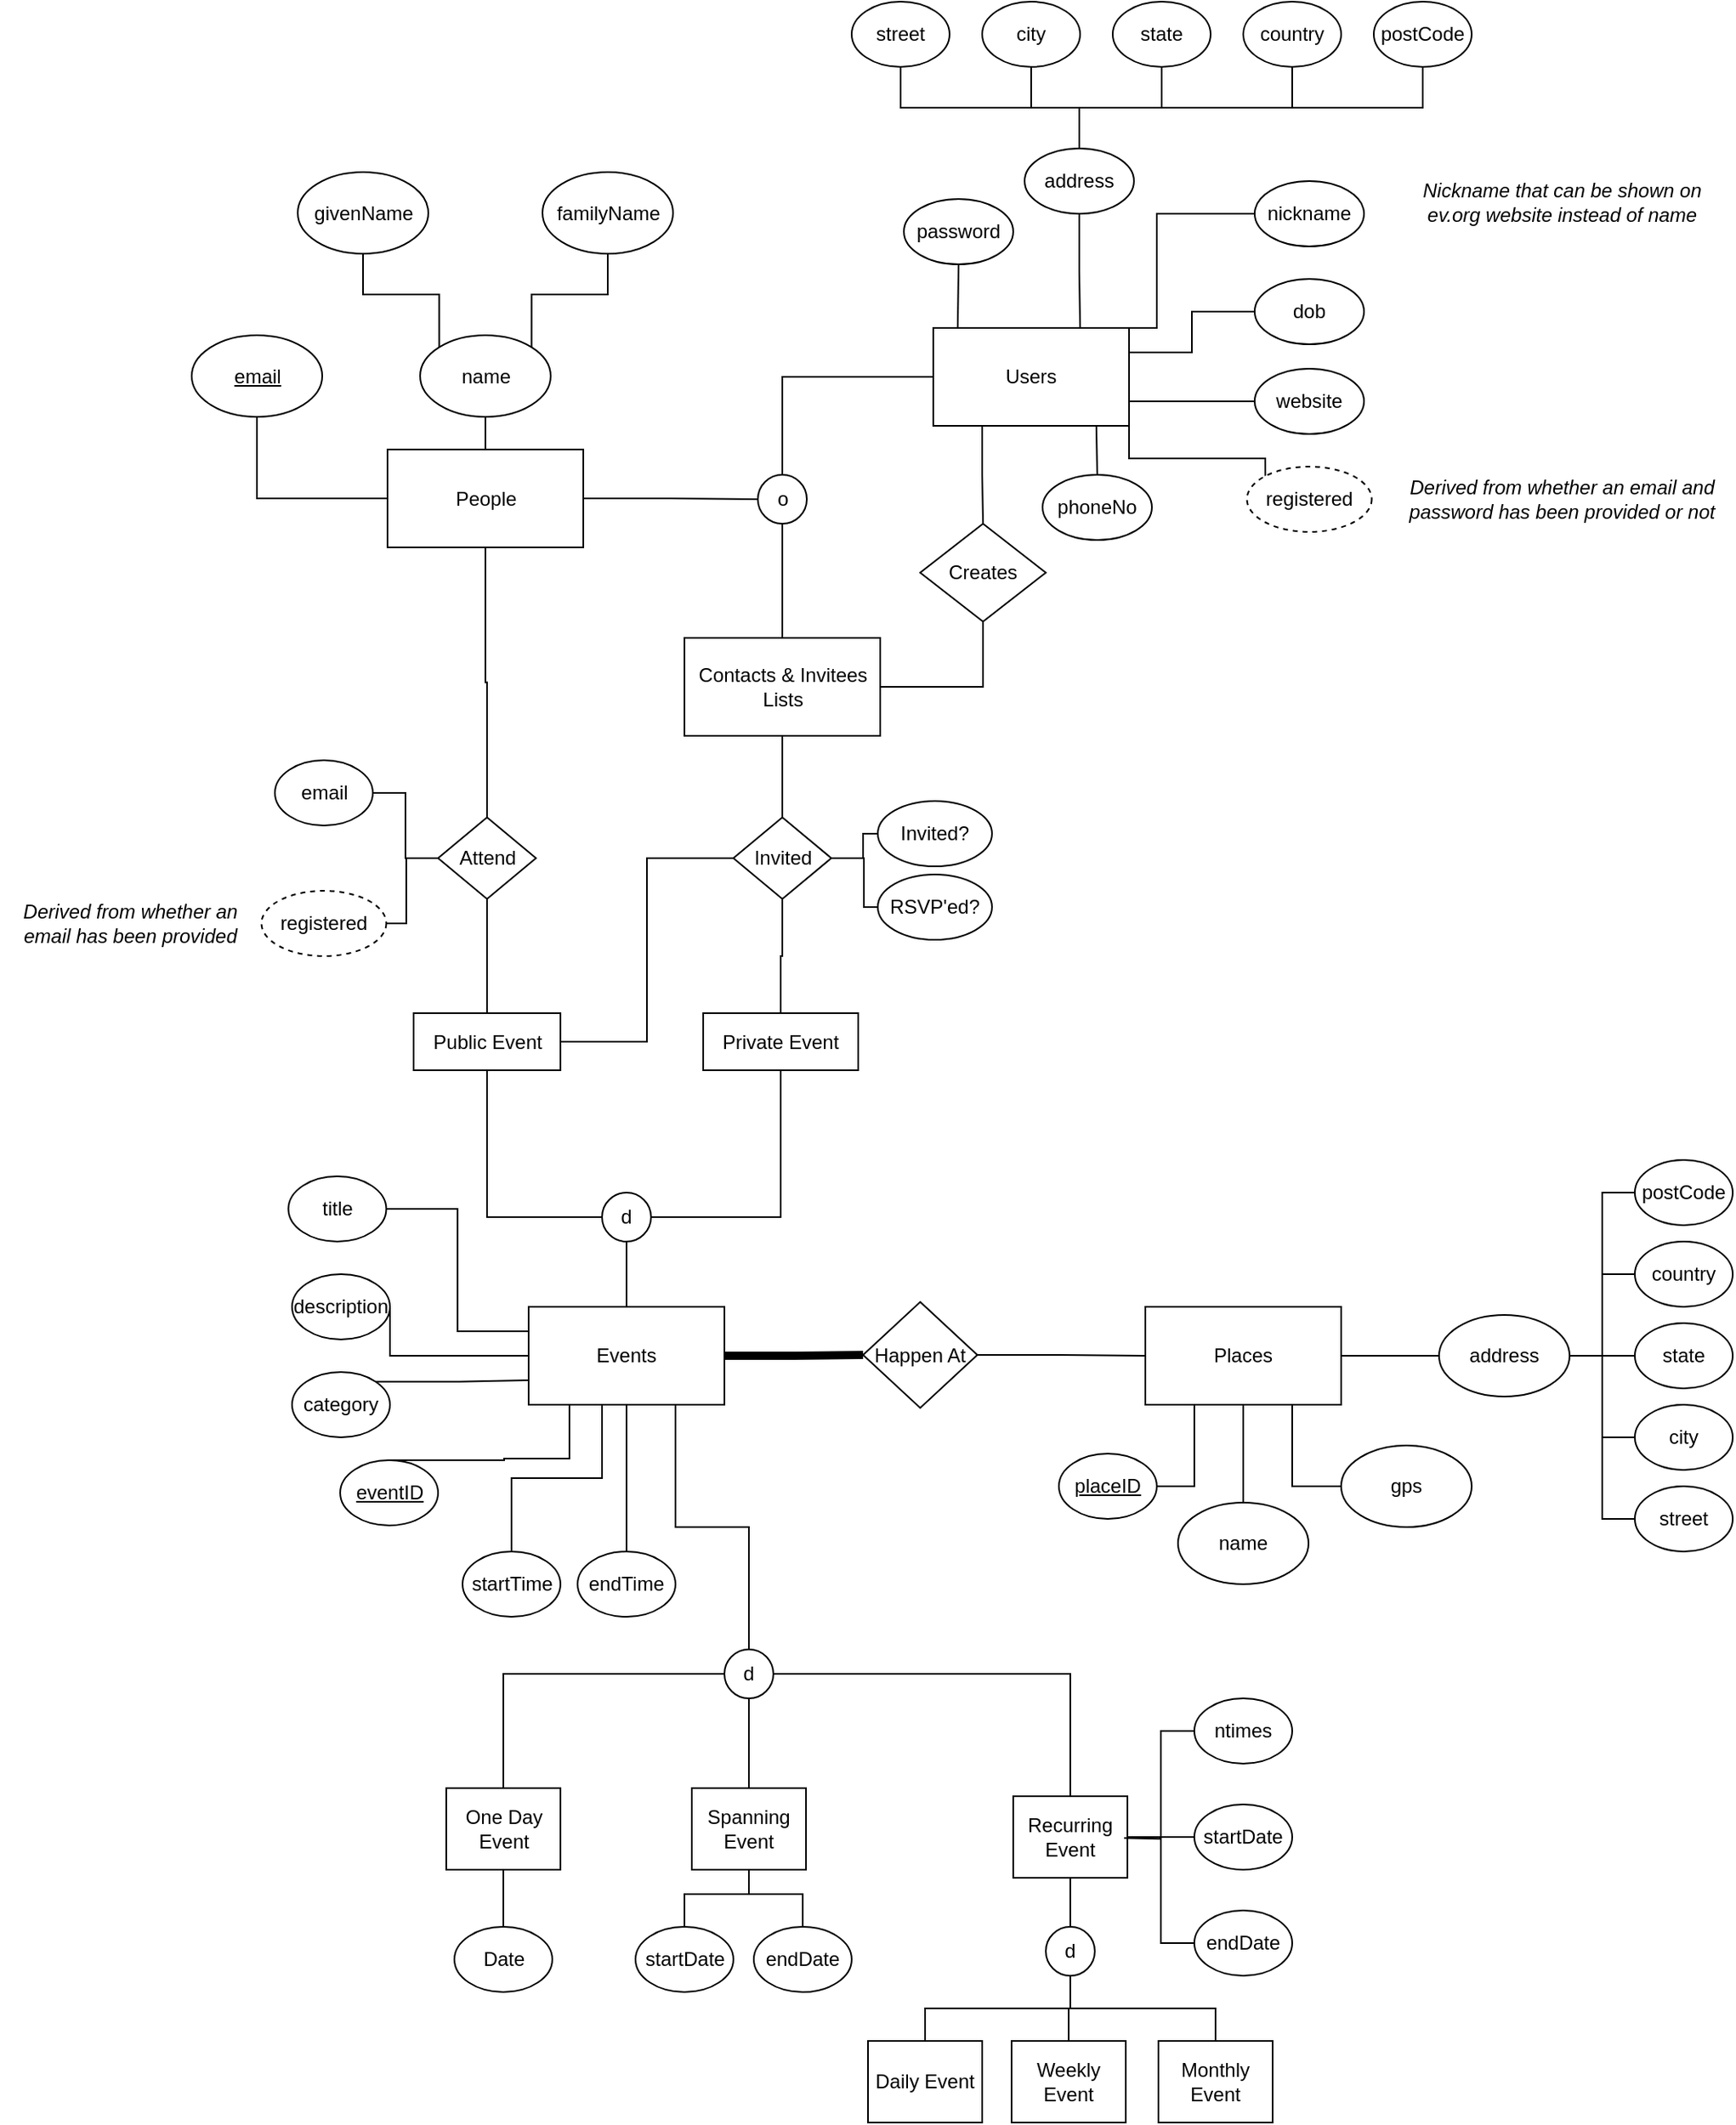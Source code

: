 <mxfile version="14.4.3" type="github">
  <diagram id="R2lEEEUBdFMjLlhIrx00" name="Page-1">
    <mxGraphModel dx="2201" dy="2023" grid="1" gridSize="10" guides="1" tooltips="1" connect="1" arrows="1" fold="1" page="1" pageScale="1" pageWidth="850" pageHeight="1100" math="0" shadow="0" extFonts="Permanent Marker^https://fonts.googleapis.com/css?family=Permanent+Marker">
      <root>
        <mxCell id="0" />
        <mxCell id="1" parent="0" />
        <mxCell id="ZMqYGbDEm_XaeI_KLQOW-178" style="edgeStyle=orthogonalEdgeStyle;rounded=0;orthogonalLoop=1;jettySize=auto;html=1;exitX=0.5;exitY=1;exitDx=0;exitDy=0;entryX=0.5;entryY=0;entryDx=0;entryDy=0;endArrow=none;endFill=0;strokeWidth=1;" edge="1" parent="1" source="ZMqYGbDEm_XaeI_KLQOW-1" target="ZMqYGbDEm_XaeI_KLQOW-90">
          <mxGeometry relative="1" as="geometry" />
        </mxCell>
        <mxCell id="ZMqYGbDEm_XaeI_KLQOW-179" style="edgeStyle=orthogonalEdgeStyle;rounded=0;orthogonalLoop=1;jettySize=auto;html=1;exitX=1;exitY=0.5;exitDx=0;exitDy=0;entryX=0;entryY=0.5;entryDx=0;entryDy=0;endArrow=none;endFill=0;strokeWidth=1;" edge="1" parent="1" source="ZMqYGbDEm_XaeI_KLQOW-1" target="ZMqYGbDEm_XaeI_KLQOW-119">
          <mxGeometry relative="1" as="geometry" />
        </mxCell>
        <mxCell id="ZMqYGbDEm_XaeI_KLQOW-1" value="People" style="rounded=0;whiteSpace=wrap;html=1;" vertex="1" parent="1">
          <mxGeometry x="98.5" y="154.5" width="120" height="60" as="geometry" />
        </mxCell>
        <mxCell id="ZMqYGbDEm_XaeI_KLQOW-18" style="edgeStyle=orthogonalEdgeStyle;rounded=0;orthogonalLoop=1;jettySize=auto;html=1;exitX=0.25;exitY=1;exitDx=0;exitDy=0;entryX=0.5;entryY=0;entryDx=0;entryDy=0;endArrow=none;endFill=0;" edge="1" parent="1" source="ZMqYGbDEm_XaeI_KLQOW-2" target="ZMqYGbDEm_XaeI_KLQOW-17">
          <mxGeometry relative="1" as="geometry" />
        </mxCell>
        <mxCell id="ZMqYGbDEm_XaeI_KLQOW-130" style="edgeStyle=orthogonalEdgeStyle;rounded=0;orthogonalLoop=1;jettySize=auto;html=1;exitX=1;exitY=1;exitDx=0;exitDy=0;entryX=0;entryY=0;entryDx=0;entryDy=0;endArrow=none;endFill=0;" edge="1" parent="1" source="ZMqYGbDEm_XaeI_KLQOW-2" target="ZMqYGbDEm_XaeI_KLQOW-129">
          <mxGeometry relative="1" as="geometry">
            <Array as="points">
              <mxPoint x="553" y="160" />
              <mxPoint x="637" y="160" />
            </Array>
          </mxGeometry>
        </mxCell>
        <mxCell id="ZMqYGbDEm_XaeI_KLQOW-2" value="Users" style="rounded=0;whiteSpace=wrap;html=1;" vertex="1" parent="1">
          <mxGeometry x="433" y="80" width="120" height="60" as="geometry" />
        </mxCell>
        <mxCell id="ZMqYGbDEm_XaeI_KLQOW-76" style="edgeStyle=orthogonalEdgeStyle;rounded=0;orthogonalLoop=1;jettySize=auto;html=1;exitX=1;exitY=0.5;exitDx=0;exitDy=0;entryX=0;entryY=0.5;entryDx=0;entryDy=0;endArrow=none;endFill=0;strokeWidth=5;" edge="1" parent="1" source="ZMqYGbDEm_XaeI_KLQOW-3" target="ZMqYGbDEm_XaeI_KLQOW-75">
          <mxGeometry relative="1" as="geometry" />
        </mxCell>
        <mxCell id="ZMqYGbDEm_XaeI_KLQOW-115" style="edgeStyle=orthogonalEdgeStyle;rounded=0;orthogonalLoop=1;jettySize=auto;html=1;exitX=0.5;exitY=0;exitDx=0;exitDy=0;entryX=0.5;entryY=1;entryDx=0;entryDy=0;endArrow=none;endFill=0;" edge="1" parent="1" source="ZMqYGbDEm_XaeI_KLQOW-3" target="ZMqYGbDEm_XaeI_KLQOW-114">
          <mxGeometry relative="1" as="geometry" />
        </mxCell>
        <mxCell id="ZMqYGbDEm_XaeI_KLQOW-125" style="edgeStyle=orthogonalEdgeStyle;rounded=0;orthogonalLoop=1;jettySize=auto;html=1;exitX=0.5;exitY=1;exitDx=0;exitDy=0;entryX=0.5;entryY=0;entryDx=0;entryDy=0;endArrow=none;endFill=0;" edge="1" parent="1" source="ZMqYGbDEm_XaeI_KLQOW-3" target="ZMqYGbDEm_XaeI_KLQOW-124">
          <mxGeometry relative="1" as="geometry">
            <Array as="points">
              <mxPoint x="210" y="740" />
              <mxPoint x="210" y="773" />
              <mxPoint x="170" y="773" />
            </Array>
          </mxGeometry>
        </mxCell>
        <mxCell id="ZMqYGbDEm_XaeI_KLQOW-144" style="edgeStyle=orthogonalEdgeStyle;rounded=0;orthogonalLoop=1;jettySize=auto;html=1;exitX=0.75;exitY=1;exitDx=0;exitDy=0;entryX=0.5;entryY=0;entryDx=0;entryDy=0;endArrow=none;endFill=0;" edge="1" parent="1" source="ZMqYGbDEm_XaeI_KLQOW-3" target="ZMqYGbDEm_XaeI_KLQOW-143">
          <mxGeometry relative="1" as="geometry" />
        </mxCell>
        <mxCell id="ZMqYGbDEm_XaeI_KLQOW-3" value="Events" style="rounded=0;whiteSpace=wrap;html=1;" vertex="1" parent="1">
          <mxGeometry x="185" y="680" width="120" height="60" as="geometry" />
        </mxCell>
        <mxCell id="ZMqYGbDEm_XaeI_KLQOW-70" style="edgeStyle=orthogonalEdgeStyle;rounded=0;orthogonalLoop=1;jettySize=auto;html=1;exitX=1;exitY=0.5;exitDx=0;exitDy=0;entryX=0;entryY=0.5;entryDx=0;entryDy=0;endArrow=none;endFill=0;" edge="1" parent="1" source="ZMqYGbDEm_XaeI_KLQOW-4" target="ZMqYGbDEm_XaeI_KLQOW-48">
          <mxGeometry relative="1" as="geometry" />
        </mxCell>
        <mxCell id="ZMqYGbDEm_XaeI_KLQOW-74" style="edgeStyle=orthogonalEdgeStyle;rounded=0;orthogonalLoop=1;jettySize=auto;html=1;exitX=0.75;exitY=1;exitDx=0;exitDy=0;entryX=0;entryY=0.5;entryDx=0;entryDy=0;endArrow=none;endFill=0;" edge="1" parent="1" source="ZMqYGbDEm_XaeI_KLQOW-4" target="ZMqYGbDEm_XaeI_KLQOW-72">
          <mxGeometry relative="1" as="geometry" />
        </mxCell>
        <mxCell id="ZMqYGbDEm_XaeI_KLQOW-127" style="edgeStyle=orthogonalEdgeStyle;rounded=0;orthogonalLoop=1;jettySize=auto;html=1;exitX=0.25;exitY=1;exitDx=0;exitDy=0;entryX=1;entryY=0.5;entryDx=0;entryDy=0;endArrow=none;endFill=0;" edge="1" parent="1" source="ZMqYGbDEm_XaeI_KLQOW-4" target="ZMqYGbDEm_XaeI_KLQOW-126">
          <mxGeometry relative="1" as="geometry" />
        </mxCell>
        <mxCell id="ZMqYGbDEm_XaeI_KLQOW-4" value="Places" style="rounded=0;whiteSpace=wrap;html=1;" vertex="1" parent="1">
          <mxGeometry x="563" y="680" width="120" height="60" as="geometry" />
        </mxCell>
        <mxCell id="ZMqYGbDEm_XaeI_KLQOW-13" style="edgeStyle=orthogonalEdgeStyle;rounded=0;orthogonalLoop=1;jettySize=auto;html=1;exitX=0.5;exitY=1;exitDx=0;exitDy=0;entryX=0.5;entryY=0;entryDx=0;entryDy=0;endArrow=none;endFill=0;" edge="1" parent="1" source="ZMqYGbDEm_XaeI_KLQOW-5" target="ZMqYGbDEm_XaeI_KLQOW-12">
          <mxGeometry relative="1" as="geometry" />
        </mxCell>
        <mxCell id="ZMqYGbDEm_XaeI_KLQOW-128" style="edgeStyle=orthogonalEdgeStyle;rounded=0;orthogonalLoop=1;jettySize=auto;html=1;exitX=1;exitY=0.5;exitDx=0;exitDy=0;entryX=0.5;entryY=1;entryDx=0;entryDy=0;endArrow=none;endFill=0;" edge="1" parent="1" source="ZMqYGbDEm_XaeI_KLQOW-5" target="ZMqYGbDEm_XaeI_KLQOW-17">
          <mxGeometry relative="1" as="geometry" />
        </mxCell>
        <mxCell id="ZMqYGbDEm_XaeI_KLQOW-5" value="Contacts &amp;amp; Invitees Lists" style="rounded=0;whiteSpace=wrap;html=1;" vertex="1" parent="1">
          <mxGeometry x="280.5" y="270" width="120" height="60" as="geometry" />
        </mxCell>
        <mxCell id="ZMqYGbDEm_XaeI_KLQOW-88" style="edgeStyle=orthogonalEdgeStyle;rounded=0;orthogonalLoop=1;jettySize=auto;html=1;exitX=0.5;exitY=1;exitDx=0;exitDy=0;entryX=0.5;entryY=0;entryDx=0;entryDy=0;endArrow=none;endFill=0;" edge="1" parent="1" source="ZMqYGbDEm_XaeI_KLQOW-12" target="ZMqYGbDEm_XaeI_KLQOW-80">
          <mxGeometry relative="1" as="geometry" />
        </mxCell>
        <mxCell id="ZMqYGbDEm_XaeI_KLQOW-140" style="edgeStyle=orthogonalEdgeStyle;rounded=0;orthogonalLoop=1;jettySize=auto;html=1;exitX=1;exitY=0.5;exitDx=0;exitDy=0;entryX=0;entryY=0.5;entryDx=0;entryDy=0;endArrow=none;endFill=0;" edge="1" parent="1" source="ZMqYGbDEm_XaeI_KLQOW-12" target="ZMqYGbDEm_XaeI_KLQOW-95">
          <mxGeometry relative="1" as="geometry">
            <Array as="points">
              <mxPoint x="390" y="405" />
              <mxPoint x="390" y="390" />
            </Array>
          </mxGeometry>
        </mxCell>
        <mxCell id="ZMqYGbDEm_XaeI_KLQOW-141" style="edgeStyle=orthogonalEdgeStyle;rounded=0;orthogonalLoop=1;jettySize=auto;html=1;exitX=1;exitY=0.5;exitDx=0;exitDy=0;entryX=0;entryY=0.5;entryDx=0;entryDy=0;endArrow=none;endFill=0;" edge="1" parent="1" source="ZMqYGbDEm_XaeI_KLQOW-12" target="ZMqYGbDEm_XaeI_KLQOW-15">
          <mxGeometry relative="1" as="geometry" />
        </mxCell>
        <mxCell id="ZMqYGbDEm_XaeI_KLQOW-12" value="Invited" style="rhombus;whiteSpace=wrap;html=1;" vertex="1" parent="1">
          <mxGeometry x="310.5" y="380" width="60" height="50" as="geometry" />
        </mxCell>
        <mxCell id="ZMqYGbDEm_XaeI_KLQOW-15" value="RSVP&#39;ed?" style="ellipse;whiteSpace=wrap;html=1;" vertex="1" parent="1">
          <mxGeometry x="399" y="415" width="70" height="40" as="geometry" />
        </mxCell>
        <mxCell id="ZMqYGbDEm_XaeI_KLQOW-17" value="Creates" style="rhombus;whiteSpace=wrap;html=1;" vertex="1" parent="1">
          <mxGeometry x="425" y="200" width="77" height="60" as="geometry" />
        </mxCell>
        <mxCell id="ZMqYGbDEm_XaeI_KLQOW-26" style="edgeStyle=orthogonalEdgeStyle;rounded=0;orthogonalLoop=1;jettySize=auto;html=1;exitX=0.5;exitY=1;exitDx=0;exitDy=0;entryX=0;entryY=0.5;entryDx=0;entryDy=0;endArrow=none;endFill=0;" edge="1" parent="1" source="ZMqYGbDEm_XaeI_KLQOW-22" target="ZMqYGbDEm_XaeI_KLQOW-1">
          <mxGeometry relative="1" as="geometry" />
        </mxCell>
        <mxCell id="ZMqYGbDEm_XaeI_KLQOW-22" value="email" style="ellipse;whiteSpace=wrap;html=1;fontStyle=4" vertex="1" parent="1">
          <mxGeometry x="-21.5" y="84.5" width="80" height="50" as="geometry" />
        </mxCell>
        <mxCell id="ZMqYGbDEm_XaeI_KLQOW-27" style="edgeStyle=orthogonalEdgeStyle;rounded=0;orthogonalLoop=1;jettySize=auto;html=1;exitX=0.5;exitY=1;exitDx=0;exitDy=0;entryX=0.5;entryY=0;entryDx=0;entryDy=0;endArrow=none;endFill=0;" edge="1" parent="1" source="ZMqYGbDEm_XaeI_KLQOW-23" target="ZMqYGbDEm_XaeI_KLQOW-1">
          <mxGeometry relative="1" as="geometry" />
        </mxCell>
        <mxCell id="ZMqYGbDEm_XaeI_KLQOW-23" value="name" style="ellipse;whiteSpace=wrap;html=1;" vertex="1" parent="1">
          <mxGeometry x="118.5" y="84.5" width="80" height="50" as="geometry" />
        </mxCell>
        <mxCell id="ZMqYGbDEm_XaeI_KLQOW-28" style="edgeStyle=orthogonalEdgeStyle;rounded=0;orthogonalLoop=1;jettySize=auto;html=1;exitX=0.5;exitY=1;exitDx=0;exitDy=0;entryX=0;entryY=0;entryDx=0;entryDy=0;endArrow=none;endFill=0;" edge="1" parent="1" source="ZMqYGbDEm_XaeI_KLQOW-24" target="ZMqYGbDEm_XaeI_KLQOW-23">
          <mxGeometry relative="1" as="geometry" />
        </mxCell>
        <mxCell id="ZMqYGbDEm_XaeI_KLQOW-24" value="givenName" style="ellipse;whiteSpace=wrap;html=1;" vertex="1" parent="1">
          <mxGeometry x="43.5" y="-15.5" width="80" height="50" as="geometry" />
        </mxCell>
        <mxCell id="ZMqYGbDEm_XaeI_KLQOW-29" style="edgeStyle=orthogonalEdgeStyle;rounded=0;orthogonalLoop=1;jettySize=auto;html=1;exitX=0.5;exitY=1;exitDx=0;exitDy=0;entryX=1;entryY=0;entryDx=0;entryDy=0;endArrow=none;endFill=0;" edge="1" parent="1" source="ZMqYGbDEm_XaeI_KLQOW-25" target="ZMqYGbDEm_XaeI_KLQOW-23">
          <mxGeometry relative="1" as="geometry" />
        </mxCell>
        <mxCell id="ZMqYGbDEm_XaeI_KLQOW-25" value="familyName" style="ellipse;whiteSpace=wrap;html=1;" vertex="1" parent="1">
          <mxGeometry x="193.5" y="-15.5" width="80" height="50" as="geometry" />
        </mxCell>
        <mxCell id="ZMqYGbDEm_XaeI_KLQOW-40" style="edgeStyle=orthogonalEdgeStyle;rounded=0;orthogonalLoop=1;jettySize=auto;html=1;exitX=0.5;exitY=1;exitDx=0;exitDy=0;endArrow=none;endFill=0;" edge="1" parent="1" source="ZMqYGbDEm_XaeI_KLQOW-34">
          <mxGeometry relative="1" as="geometry">
            <mxPoint x="448" y="80" as="targetPoint" />
          </mxGeometry>
        </mxCell>
        <mxCell id="ZMqYGbDEm_XaeI_KLQOW-34" value="password" style="ellipse;whiteSpace=wrap;html=1;" vertex="1" parent="1">
          <mxGeometry x="415" y="1" width="67" height="40" as="geometry" />
        </mxCell>
        <mxCell id="ZMqYGbDEm_XaeI_KLQOW-41" style="edgeStyle=orthogonalEdgeStyle;rounded=0;orthogonalLoop=1;jettySize=auto;html=1;exitX=0.5;exitY=1;exitDx=0;exitDy=0;entryX=0.75;entryY=0;entryDx=0;entryDy=0;endArrow=none;endFill=0;" edge="1" parent="1" source="ZMqYGbDEm_XaeI_KLQOW-35" target="ZMqYGbDEm_XaeI_KLQOW-2">
          <mxGeometry relative="1" as="geometry" />
        </mxCell>
        <mxCell id="ZMqYGbDEm_XaeI_KLQOW-35" value="address" style="ellipse;whiteSpace=wrap;html=1;" vertex="1" parent="1">
          <mxGeometry x="489" y="-30" width="67" height="40" as="geometry" />
        </mxCell>
        <mxCell id="ZMqYGbDEm_XaeI_KLQOW-43" style="edgeStyle=orthogonalEdgeStyle;rounded=0;orthogonalLoop=1;jettySize=auto;html=1;exitX=0;exitY=0.5;exitDx=0;exitDy=0;endArrow=none;endFill=0;" edge="1" parent="1" source="ZMqYGbDEm_XaeI_KLQOW-36">
          <mxGeometry relative="1" as="geometry">
            <mxPoint x="544" y="80" as="targetPoint" />
            <Array as="points">
              <mxPoint x="570" y="10" />
              <mxPoint x="570" y="80" />
            </Array>
          </mxGeometry>
        </mxCell>
        <mxCell id="ZMqYGbDEm_XaeI_KLQOW-36" value="nickname" style="ellipse;whiteSpace=wrap;html=1;" vertex="1" parent="1">
          <mxGeometry x="630" y="-10" width="67" height="40" as="geometry" />
        </mxCell>
        <mxCell id="ZMqYGbDEm_XaeI_KLQOW-44" style="edgeStyle=orthogonalEdgeStyle;rounded=0;orthogonalLoop=1;jettySize=auto;html=1;exitX=0;exitY=0.5;exitDx=0;exitDy=0;entryX=1;entryY=0.25;entryDx=0;entryDy=0;endArrow=none;endFill=0;" edge="1" parent="1" source="ZMqYGbDEm_XaeI_KLQOW-37" target="ZMqYGbDEm_XaeI_KLQOW-2">
          <mxGeometry relative="1" as="geometry" />
        </mxCell>
        <mxCell id="ZMqYGbDEm_XaeI_KLQOW-37" value="dob" style="ellipse;whiteSpace=wrap;html=1;" vertex="1" parent="1">
          <mxGeometry x="630" y="50" width="67" height="40" as="geometry" />
        </mxCell>
        <mxCell id="ZMqYGbDEm_XaeI_KLQOW-45" style="edgeStyle=orthogonalEdgeStyle;rounded=0;orthogonalLoop=1;jettySize=auto;html=1;exitX=0;exitY=0.5;exitDx=0;exitDy=0;entryX=1;entryY=0.75;entryDx=0;entryDy=0;endArrow=none;endFill=0;" edge="1" parent="1" source="ZMqYGbDEm_XaeI_KLQOW-38" target="ZMqYGbDEm_XaeI_KLQOW-2">
          <mxGeometry relative="1" as="geometry" />
        </mxCell>
        <mxCell id="ZMqYGbDEm_XaeI_KLQOW-38" value="website" style="ellipse;whiteSpace=wrap;html=1;" vertex="1" parent="1">
          <mxGeometry x="630" y="105" width="67" height="40" as="geometry" />
        </mxCell>
        <mxCell id="ZMqYGbDEm_XaeI_KLQOW-46" style="edgeStyle=orthogonalEdgeStyle;rounded=0;orthogonalLoop=1;jettySize=auto;html=1;exitX=0.5;exitY=0;exitDx=0;exitDy=0;entryX=0.833;entryY=1;entryDx=0;entryDy=0;entryPerimeter=0;endArrow=none;endFill=0;" edge="1" parent="1" source="ZMqYGbDEm_XaeI_KLQOW-39" target="ZMqYGbDEm_XaeI_KLQOW-2">
          <mxGeometry relative="1" as="geometry" />
        </mxCell>
        <mxCell id="ZMqYGbDEm_XaeI_KLQOW-39" value="phoneNo" style="ellipse;whiteSpace=wrap;html=1;" vertex="1" parent="1">
          <mxGeometry x="500" y="170" width="67" height="40" as="geometry" />
        </mxCell>
        <mxCell id="ZMqYGbDEm_XaeI_KLQOW-71" style="edgeStyle=orthogonalEdgeStyle;rounded=0;orthogonalLoop=1;jettySize=auto;html=1;exitX=0.5;exitY=0;exitDx=0;exitDy=0;entryX=0.5;entryY=1;entryDx=0;entryDy=0;endArrow=none;endFill=0;" edge="1" parent="1" source="ZMqYGbDEm_XaeI_KLQOW-47" target="ZMqYGbDEm_XaeI_KLQOW-4">
          <mxGeometry relative="1" as="geometry" />
        </mxCell>
        <mxCell id="ZMqYGbDEm_XaeI_KLQOW-47" value="name" style="ellipse;whiteSpace=wrap;html=1;" vertex="1" parent="1">
          <mxGeometry x="583" y="800" width="80" height="50" as="geometry" />
        </mxCell>
        <mxCell id="ZMqYGbDEm_XaeI_KLQOW-65" style="edgeStyle=orthogonalEdgeStyle;rounded=0;orthogonalLoop=1;jettySize=auto;html=1;exitX=1;exitY=0.5;exitDx=0;exitDy=0;entryX=0;entryY=0.5;entryDx=0;entryDy=0;endArrow=none;endFill=0;" edge="1" parent="1" source="ZMqYGbDEm_XaeI_KLQOW-48" target="ZMqYGbDEm_XaeI_KLQOW-51">
          <mxGeometry relative="1" as="geometry" />
        </mxCell>
        <mxCell id="ZMqYGbDEm_XaeI_KLQOW-48" value="address" style="ellipse;whiteSpace=wrap;html=1;" vertex="1" parent="1">
          <mxGeometry x="743" y="685" width="80" height="50" as="geometry" />
        </mxCell>
        <mxCell id="ZMqYGbDEm_XaeI_KLQOW-69" style="edgeStyle=orthogonalEdgeStyle;rounded=0;orthogonalLoop=1;jettySize=auto;html=1;exitX=0;exitY=0.5;exitDx=0;exitDy=0;entryX=1;entryY=0.5;entryDx=0;entryDy=0;endArrow=none;endFill=0;" edge="1" parent="1" source="ZMqYGbDEm_XaeI_KLQOW-49" target="ZMqYGbDEm_XaeI_KLQOW-48">
          <mxGeometry relative="1" as="geometry" />
        </mxCell>
        <mxCell id="ZMqYGbDEm_XaeI_KLQOW-49" value="street" style="ellipse;whiteSpace=wrap;html=1;" vertex="1" parent="1">
          <mxGeometry x="863" y="790" width="60" height="40" as="geometry" />
        </mxCell>
        <mxCell id="ZMqYGbDEm_XaeI_KLQOW-68" style="edgeStyle=orthogonalEdgeStyle;rounded=0;orthogonalLoop=1;jettySize=auto;html=1;exitX=0;exitY=0.5;exitDx=0;exitDy=0;entryX=1;entryY=0.5;entryDx=0;entryDy=0;endArrow=none;endFill=0;" edge="1" parent="1" source="ZMqYGbDEm_XaeI_KLQOW-50" target="ZMqYGbDEm_XaeI_KLQOW-48">
          <mxGeometry relative="1" as="geometry" />
        </mxCell>
        <mxCell id="ZMqYGbDEm_XaeI_KLQOW-50" value="city" style="ellipse;whiteSpace=wrap;html=1;" vertex="1" parent="1">
          <mxGeometry x="863" y="740" width="60" height="40" as="geometry" />
        </mxCell>
        <mxCell id="ZMqYGbDEm_XaeI_KLQOW-51" value="state" style="ellipse;whiteSpace=wrap;html=1;" vertex="1" parent="1">
          <mxGeometry x="863" y="690" width="60" height="40" as="geometry" />
        </mxCell>
        <mxCell id="ZMqYGbDEm_XaeI_KLQOW-67" style="edgeStyle=orthogonalEdgeStyle;rounded=0;orthogonalLoop=1;jettySize=auto;html=1;exitX=0;exitY=0.5;exitDx=0;exitDy=0;entryX=1;entryY=0.5;entryDx=0;entryDy=0;endArrow=none;endFill=0;" edge="1" parent="1" source="ZMqYGbDEm_XaeI_KLQOW-52" target="ZMqYGbDEm_XaeI_KLQOW-48">
          <mxGeometry relative="1" as="geometry" />
        </mxCell>
        <mxCell id="ZMqYGbDEm_XaeI_KLQOW-52" value="country" style="ellipse;whiteSpace=wrap;html=1;" vertex="1" parent="1">
          <mxGeometry x="863" y="640" width="60" height="40" as="geometry" />
        </mxCell>
        <mxCell id="ZMqYGbDEm_XaeI_KLQOW-66" style="edgeStyle=orthogonalEdgeStyle;rounded=0;orthogonalLoop=1;jettySize=auto;html=1;exitX=0;exitY=0.5;exitDx=0;exitDy=0;entryX=1;entryY=0.5;entryDx=0;entryDy=0;endArrow=none;endFill=0;" edge="1" parent="1" source="ZMqYGbDEm_XaeI_KLQOW-53" target="ZMqYGbDEm_XaeI_KLQOW-48">
          <mxGeometry relative="1" as="geometry" />
        </mxCell>
        <mxCell id="ZMqYGbDEm_XaeI_KLQOW-53" value="postCode" style="ellipse;whiteSpace=wrap;html=1;" vertex="1" parent="1">
          <mxGeometry x="863" y="590" width="60" height="40" as="geometry" />
        </mxCell>
        <mxCell id="ZMqYGbDEm_XaeI_KLQOW-60" style="edgeStyle=orthogonalEdgeStyle;rounded=0;orthogonalLoop=1;jettySize=auto;html=1;exitX=0.5;exitY=1;exitDx=0;exitDy=0;endArrow=none;endFill=0;" edge="1" parent="1" source="ZMqYGbDEm_XaeI_KLQOW-54" target="ZMqYGbDEm_XaeI_KLQOW-35">
          <mxGeometry relative="1" as="geometry" />
        </mxCell>
        <mxCell id="ZMqYGbDEm_XaeI_KLQOW-54" value="street" style="ellipse;whiteSpace=wrap;html=1;" vertex="1" parent="1">
          <mxGeometry x="383" y="-120" width="60" height="40" as="geometry" />
        </mxCell>
        <mxCell id="ZMqYGbDEm_XaeI_KLQOW-61" style="edgeStyle=orthogonalEdgeStyle;rounded=0;orthogonalLoop=1;jettySize=auto;html=1;exitX=0.5;exitY=1;exitDx=0;exitDy=0;endArrow=none;endFill=0;entryX=0.5;entryY=0;entryDx=0;entryDy=0;" edge="1" parent="1" source="ZMqYGbDEm_XaeI_KLQOW-55" target="ZMqYGbDEm_XaeI_KLQOW-35">
          <mxGeometry relative="1" as="geometry">
            <mxPoint x="523" y="-50" as="targetPoint" />
          </mxGeometry>
        </mxCell>
        <mxCell id="ZMqYGbDEm_XaeI_KLQOW-55" value="city" style="ellipse;whiteSpace=wrap;html=1;" vertex="1" parent="1">
          <mxGeometry x="463" y="-120" width="60" height="40" as="geometry" />
        </mxCell>
        <mxCell id="ZMqYGbDEm_XaeI_KLQOW-62" style="edgeStyle=orthogonalEdgeStyle;rounded=0;orthogonalLoop=1;jettySize=auto;html=1;exitX=0.5;exitY=1;exitDx=0;exitDy=0;entryX=0.5;entryY=0;entryDx=0;entryDy=0;endArrow=none;endFill=0;" edge="1" parent="1" source="ZMqYGbDEm_XaeI_KLQOW-56" target="ZMqYGbDEm_XaeI_KLQOW-35">
          <mxGeometry relative="1" as="geometry" />
        </mxCell>
        <mxCell id="ZMqYGbDEm_XaeI_KLQOW-56" value="state" style="ellipse;whiteSpace=wrap;html=1;" vertex="1" parent="1">
          <mxGeometry x="543" y="-120" width="60" height="40" as="geometry" />
        </mxCell>
        <mxCell id="ZMqYGbDEm_XaeI_KLQOW-63" style="edgeStyle=orthogonalEdgeStyle;rounded=0;orthogonalLoop=1;jettySize=auto;html=1;exitX=0.5;exitY=1;exitDx=0;exitDy=0;entryX=0.5;entryY=0;entryDx=0;entryDy=0;endArrow=none;endFill=0;" edge="1" parent="1" source="ZMqYGbDEm_XaeI_KLQOW-57" target="ZMqYGbDEm_XaeI_KLQOW-35">
          <mxGeometry relative="1" as="geometry" />
        </mxCell>
        <mxCell id="ZMqYGbDEm_XaeI_KLQOW-57" value="country" style="ellipse;whiteSpace=wrap;html=1;" vertex="1" parent="1">
          <mxGeometry x="623" y="-120" width="60" height="40" as="geometry" />
        </mxCell>
        <mxCell id="ZMqYGbDEm_XaeI_KLQOW-64" style="edgeStyle=orthogonalEdgeStyle;rounded=0;orthogonalLoop=1;jettySize=auto;html=1;exitX=0.5;exitY=1;exitDx=0;exitDy=0;entryX=0.5;entryY=0;entryDx=0;entryDy=0;endArrow=none;endFill=0;" edge="1" parent="1" source="ZMqYGbDEm_XaeI_KLQOW-58" target="ZMqYGbDEm_XaeI_KLQOW-35">
          <mxGeometry relative="1" as="geometry" />
        </mxCell>
        <mxCell id="ZMqYGbDEm_XaeI_KLQOW-58" value="postCode" style="ellipse;whiteSpace=wrap;html=1;" vertex="1" parent="1">
          <mxGeometry x="703" y="-120" width="60" height="40" as="geometry" />
        </mxCell>
        <mxCell id="ZMqYGbDEm_XaeI_KLQOW-72" value="gps" style="ellipse;whiteSpace=wrap;html=1;" vertex="1" parent="1">
          <mxGeometry x="683" y="765" width="80" height="50" as="geometry" />
        </mxCell>
        <mxCell id="ZMqYGbDEm_XaeI_KLQOW-77" style="edgeStyle=orthogonalEdgeStyle;rounded=0;orthogonalLoop=1;jettySize=auto;html=1;exitX=1;exitY=0.5;exitDx=0;exitDy=0;entryX=0;entryY=0.5;entryDx=0;entryDy=0;endArrow=none;endFill=0;" edge="1" parent="1" source="ZMqYGbDEm_XaeI_KLQOW-75" target="ZMqYGbDEm_XaeI_KLQOW-4">
          <mxGeometry relative="1" as="geometry" />
        </mxCell>
        <mxCell id="ZMqYGbDEm_XaeI_KLQOW-75" value="Happen At" style="rhombus;whiteSpace=wrap;html=1;" vertex="1" parent="1">
          <mxGeometry x="390" y="677" width="70" height="65" as="geometry" />
        </mxCell>
        <mxCell id="ZMqYGbDEm_XaeI_KLQOW-139" style="edgeStyle=orthogonalEdgeStyle;rounded=0;orthogonalLoop=1;jettySize=auto;html=1;exitX=1;exitY=0.5;exitDx=0;exitDy=0;entryX=0;entryY=0.5;entryDx=0;entryDy=0;endArrow=none;endFill=0;" edge="1" parent="1" source="ZMqYGbDEm_XaeI_KLQOW-79" target="ZMqYGbDEm_XaeI_KLQOW-12">
          <mxGeometry relative="1" as="geometry" />
        </mxCell>
        <mxCell id="ZMqYGbDEm_XaeI_KLQOW-79" value="Public Event" style="rounded=0;whiteSpace=wrap;html=1;" vertex="1" parent="1">
          <mxGeometry x="114.5" y="500" width="90" height="35" as="geometry" />
        </mxCell>
        <mxCell id="ZMqYGbDEm_XaeI_KLQOW-80" value="Private Event" style="rounded=0;whiteSpace=wrap;html=1;" vertex="1" parent="1">
          <mxGeometry x="292" y="500" width="95" height="35" as="geometry" />
        </mxCell>
        <mxCell id="ZMqYGbDEm_XaeI_KLQOW-92" style="edgeStyle=orthogonalEdgeStyle;rounded=0;orthogonalLoop=1;jettySize=auto;html=1;exitX=0.5;exitY=1;exitDx=0;exitDy=0;entryX=0.5;entryY=0;entryDx=0;entryDy=0;endArrow=none;endFill=0;" edge="1" parent="1" source="ZMqYGbDEm_XaeI_KLQOW-90" target="ZMqYGbDEm_XaeI_KLQOW-79">
          <mxGeometry relative="1" as="geometry" />
        </mxCell>
        <mxCell id="ZMqYGbDEm_XaeI_KLQOW-94" style="edgeStyle=orthogonalEdgeStyle;rounded=0;orthogonalLoop=1;jettySize=auto;html=1;exitX=0;exitY=0.5;exitDx=0;exitDy=0;entryX=1;entryY=0.5;entryDx=0;entryDy=0;endArrow=none;endFill=0;" edge="1" parent="1" source="ZMqYGbDEm_XaeI_KLQOW-90" target="ZMqYGbDEm_XaeI_KLQOW-93">
          <mxGeometry relative="1" as="geometry" />
        </mxCell>
        <mxCell id="ZMqYGbDEm_XaeI_KLQOW-90" value="Attend" style="rhombus;whiteSpace=wrap;html=1;" vertex="1" parent="1">
          <mxGeometry x="129.5" y="380" width="60" height="50" as="geometry" />
        </mxCell>
        <mxCell id="ZMqYGbDEm_XaeI_KLQOW-93" value="email" style="ellipse;whiteSpace=wrap;html=1;" vertex="1" parent="1">
          <mxGeometry x="29.5" y="345" width="60" height="40" as="geometry" />
        </mxCell>
        <mxCell id="ZMqYGbDEm_XaeI_KLQOW-95" value="Invited?" style="ellipse;whiteSpace=wrap;html=1;" vertex="1" parent="1">
          <mxGeometry x="399" y="370" width="70" height="40" as="geometry" />
        </mxCell>
        <mxCell id="ZMqYGbDEm_XaeI_KLQOW-112" style="edgeStyle=orthogonalEdgeStyle;rounded=0;orthogonalLoop=1;jettySize=auto;html=1;exitX=1;exitY=0.5;exitDx=0;exitDy=0;entryX=0;entryY=0.25;entryDx=0;entryDy=0;endArrow=none;endFill=0;" edge="1" parent="1" source="ZMqYGbDEm_XaeI_KLQOW-97" target="ZMqYGbDEm_XaeI_KLQOW-3">
          <mxGeometry relative="1" as="geometry" />
        </mxCell>
        <mxCell id="ZMqYGbDEm_XaeI_KLQOW-97" value="title" style="ellipse;whiteSpace=wrap;html=1;" vertex="1" parent="1">
          <mxGeometry x="37.75" y="600" width="60" height="40" as="geometry" />
        </mxCell>
        <mxCell id="ZMqYGbDEm_XaeI_KLQOW-111" style="edgeStyle=orthogonalEdgeStyle;rounded=0;orthogonalLoop=1;jettySize=auto;html=1;exitX=1;exitY=0.5;exitDx=0;exitDy=0;entryX=0;entryY=0.5;entryDx=0;entryDy=0;endArrow=none;endFill=0;" edge="1" parent="1" source="ZMqYGbDEm_XaeI_KLQOW-98" target="ZMqYGbDEm_XaeI_KLQOW-3">
          <mxGeometry relative="1" as="geometry">
            <Array as="points">
              <mxPoint x="100" y="710" />
            </Array>
          </mxGeometry>
        </mxCell>
        <mxCell id="ZMqYGbDEm_XaeI_KLQOW-98" value="description" style="ellipse;whiteSpace=wrap;html=1;" vertex="1" parent="1">
          <mxGeometry x="40" y="660" width="60" height="40" as="geometry" />
        </mxCell>
        <mxCell id="ZMqYGbDEm_XaeI_KLQOW-110" style="edgeStyle=orthogonalEdgeStyle;rounded=0;orthogonalLoop=1;jettySize=auto;html=1;exitX=1;exitY=0;exitDx=0;exitDy=0;entryX=0;entryY=0.75;entryDx=0;entryDy=0;endArrow=none;endFill=0;" edge="1" parent="1" source="ZMqYGbDEm_XaeI_KLQOW-99" target="ZMqYGbDEm_XaeI_KLQOW-3">
          <mxGeometry relative="1" as="geometry" />
        </mxCell>
        <mxCell id="ZMqYGbDEm_XaeI_KLQOW-99" value="category" style="ellipse;whiteSpace=wrap;html=1;" vertex="1" parent="1">
          <mxGeometry x="40" y="720" width="60" height="40" as="geometry" />
        </mxCell>
        <mxCell id="ZMqYGbDEm_XaeI_KLQOW-161" style="edgeStyle=orthogonalEdgeStyle;rounded=0;orthogonalLoop=1;jettySize=auto;html=1;exitX=0.5;exitY=0;exitDx=0;exitDy=0;entryX=0.375;entryY=1;entryDx=0;entryDy=0;entryPerimeter=0;endArrow=none;endFill=0;strokeWidth=1;" edge="1" parent="1" source="ZMqYGbDEm_XaeI_KLQOW-102" target="ZMqYGbDEm_XaeI_KLQOW-3">
          <mxGeometry relative="1" as="geometry" />
        </mxCell>
        <mxCell id="ZMqYGbDEm_XaeI_KLQOW-102" value="startTime" style="ellipse;whiteSpace=wrap;html=1;" vertex="1" parent="1">
          <mxGeometry x="144.5" y="830" width="60" height="40" as="geometry" />
        </mxCell>
        <mxCell id="ZMqYGbDEm_XaeI_KLQOW-162" style="edgeStyle=orthogonalEdgeStyle;rounded=0;orthogonalLoop=1;jettySize=auto;html=1;exitX=0.5;exitY=0;exitDx=0;exitDy=0;entryX=0.5;entryY=1;entryDx=0;entryDy=0;endArrow=none;endFill=0;strokeWidth=1;" edge="1" parent="1" source="ZMqYGbDEm_XaeI_KLQOW-104" target="ZMqYGbDEm_XaeI_KLQOW-3">
          <mxGeometry relative="1" as="geometry" />
        </mxCell>
        <mxCell id="ZMqYGbDEm_XaeI_KLQOW-104" value="endTime" style="ellipse;whiteSpace=wrap;html=1;" vertex="1" parent="1">
          <mxGeometry x="215" y="830" width="60" height="40" as="geometry" />
        </mxCell>
        <mxCell id="ZMqYGbDEm_XaeI_KLQOW-116" style="edgeStyle=orthogonalEdgeStyle;rounded=0;orthogonalLoop=1;jettySize=auto;html=1;exitX=1;exitY=0.5;exitDx=0;exitDy=0;entryX=0.5;entryY=1;entryDx=0;entryDy=0;endArrow=none;endFill=0;" edge="1" parent="1" source="ZMqYGbDEm_XaeI_KLQOW-114" target="ZMqYGbDEm_XaeI_KLQOW-80">
          <mxGeometry relative="1" as="geometry" />
        </mxCell>
        <mxCell id="ZMqYGbDEm_XaeI_KLQOW-117" style="edgeStyle=orthogonalEdgeStyle;rounded=0;orthogonalLoop=1;jettySize=auto;html=1;exitX=0;exitY=0.5;exitDx=0;exitDy=0;entryX=0.5;entryY=1;entryDx=0;entryDy=0;endArrow=none;endFill=0;" edge="1" parent="1" source="ZMqYGbDEm_XaeI_KLQOW-114" target="ZMqYGbDEm_XaeI_KLQOW-79">
          <mxGeometry relative="1" as="geometry" />
        </mxCell>
        <mxCell id="ZMqYGbDEm_XaeI_KLQOW-114" value="d" style="ellipse;whiteSpace=wrap;html=1;aspect=fixed;" vertex="1" parent="1">
          <mxGeometry x="230" y="610" width="30" height="30" as="geometry" />
        </mxCell>
        <mxCell id="ZMqYGbDEm_XaeI_KLQOW-121" style="edgeStyle=orthogonalEdgeStyle;rounded=0;orthogonalLoop=1;jettySize=auto;html=1;exitX=0.5;exitY=0;exitDx=0;exitDy=0;entryX=0;entryY=0.5;entryDx=0;entryDy=0;endArrow=none;endFill=0;" edge="1" parent="1" source="ZMqYGbDEm_XaeI_KLQOW-119" target="ZMqYGbDEm_XaeI_KLQOW-2">
          <mxGeometry relative="1" as="geometry" />
        </mxCell>
        <mxCell id="ZMqYGbDEm_XaeI_KLQOW-122" style="edgeStyle=orthogonalEdgeStyle;rounded=0;orthogonalLoop=1;jettySize=auto;html=1;exitX=0.5;exitY=1;exitDx=0;exitDy=0;entryX=0.5;entryY=0;entryDx=0;entryDy=0;endArrow=none;endFill=0;" edge="1" parent="1" source="ZMqYGbDEm_XaeI_KLQOW-119" target="ZMqYGbDEm_XaeI_KLQOW-5">
          <mxGeometry relative="1" as="geometry" />
        </mxCell>
        <mxCell id="ZMqYGbDEm_XaeI_KLQOW-119" value="o" style="ellipse;whiteSpace=wrap;html=1;aspect=fixed;" vertex="1" parent="1">
          <mxGeometry x="325.5" y="170" width="30" height="30" as="geometry" />
        </mxCell>
        <mxCell id="ZMqYGbDEm_XaeI_KLQOW-124" value="eventID" style="ellipse;whiteSpace=wrap;html=1;fontStyle=4" vertex="1" parent="1">
          <mxGeometry x="69.5" y="774" width="60" height="40" as="geometry" />
        </mxCell>
        <mxCell id="ZMqYGbDEm_XaeI_KLQOW-126" value="placeID" style="ellipse;whiteSpace=wrap;html=1;fontStyle=4" vertex="1" parent="1">
          <mxGeometry x="510" y="770" width="60" height="40" as="geometry" />
        </mxCell>
        <mxCell id="ZMqYGbDEm_XaeI_KLQOW-129" value="registered" style="ellipse;whiteSpace=wrap;html=1;align=center;dashed=1;" vertex="1" parent="1">
          <mxGeometry x="625.25" y="165" width="76.5" height="40" as="geometry" />
        </mxCell>
        <mxCell id="ZMqYGbDEm_XaeI_KLQOW-131" value="Derived from whether an email and password has been provided or not" style="text;html=1;strokeColor=none;fillColor=none;align=center;verticalAlign=middle;whiteSpace=wrap;rounded=0;fontStyle=2" vertex="1" parent="1">
          <mxGeometry x="720" y="157.5" width="197" height="55" as="geometry" />
        </mxCell>
        <mxCell id="ZMqYGbDEm_XaeI_KLQOW-132" value="Nickname that can be shown on ev.org website instead of name" style="text;html=1;strokeColor=none;fillColor=none;align=center;verticalAlign=middle;whiteSpace=wrap;rounded=0;fontStyle=2" vertex="1" parent="1">
          <mxGeometry x="720" y="-25" width="197" height="55" as="geometry" />
        </mxCell>
        <mxCell id="ZMqYGbDEm_XaeI_KLQOW-135" style="edgeStyle=orthogonalEdgeStyle;rounded=0;orthogonalLoop=1;jettySize=auto;html=1;exitX=1;exitY=0.5;exitDx=0;exitDy=0;entryX=0;entryY=0.5;entryDx=0;entryDy=0;endArrow=none;endFill=0;" edge="1" parent="1" source="ZMqYGbDEm_XaeI_KLQOW-134" target="ZMqYGbDEm_XaeI_KLQOW-90">
          <mxGeometry relative="1" as="geometry">
            <Array as="points">
              <mxPoint x="110" y="445" />
              <mxPoint x="110" y="405" />
            </Array>
          </mxGeometry>
        </mxCell>
        <mxCell id="ZMqYGbDEm_XaeI_KLQOW-134" value="registered" style="ellipse;whiteSpace=wrap;html=1;align=center;dashed=1;" vertex="1" parent="1">
          <mxGeometry x="21.25" y="425" width="76.5" height="40" as="geometry" />
        </mxCell>
        <mxCell id="ZMqYGbDEm_XaeI_KLQOW-136" value="Derived from whether an email has been provided" style="text;html=1;strokeColor=none;fillColor=none;align=center;verticalAlign=middle;whiteSpace=wrap;rounded=0;fontStyle=2" vertex="1" parent="1">
          <mxGeometry x="-138.75" y="418.75" width="160" height="52.5" as="geometry" />
        </mxCell>
        <mxCell id="ZMqYGbDEm_XaeI_KLQOW-165" style="edgeStyle=orthogonalEdgeStyle;rounded=0;orthogonalLoop=1;jettySize=auto;html=1;exitX=0.5;exitY=1;exitDx=0;exitDy=0;entryX=0.5;entryY=0;entryDx=0;entryDy=0;endArrow=none;endFill=0;strokeWidth=1;" edge="1" parent="1" source="ZMqYGbDEm_XaeI_KLQOW-143" target="ZMqYGbDEm_XaeI_KLQOW-164">
          <mxGeometry relative="1" as="geometry" />
        </mxCell>
        <mxCell id="ZMqYGbDEm_XaeI_KLQOW-143" value="d" style="ellipse;whiteSpace=wrap;html=1;aspect=fixed;" vertex="1" parent="1">
          <mxGeometry x="305" y="890" width="30" height="30" as="geometry" />
        </mxCell>
        <mxCell id="ZMqYGbDEm_XaeI_KLQOW-148" style="edgeStyle=orthogonalEdgeStyle;rounded=0;orthogonalLoop=1;jettySize=auto;html=1;exitX=0.5;exitY=0;exitDx=0;exitDy=0;entryX=0;entryY=0.5;entryDx=0;entryDy=0;endArrow=none;endFill=0;" edge="1" parent="1" source="ZMqYGbDEm_XaeI_KLQOW-145" target="ZMqYGbDEm_XaeI_KLQOW-143">
          <mxGeometry relative="1" as="geometry" />
        </mxCell>
        <mxCell id="ZMqYGbDEm_XaeI_KLQOW-167" style="edgeStyle=orthogonalEdgeStyle;rounded=0;orthogonalLoop=1;jettySize=auto;html=1;exitX=0.5;exitY=1;exitDx=0;exitDy=0;entryX=0.5;entryY=0;entryDx=0;entryDy=0;endArrow=none;endFill=0;strokeWidth=1;" edge="1" parent="1" source="ZMqYGbDEm_XaeI_KLQOW-145" target="ZMqYGbDEm_XaeI_KLQOW-166">
          <mxGeometry relative="1" as="geometry" />
        </mxCell>
        <mxCell id="ZMqYGbDEm_XaeI_KLQOW-145" value="One Day Event" style="rounded=0;whiteSpace=wrap;html=1;" vertex="1" parent="1">
          <mxGeometry x="134.5" y="975" width="70" height="50" as="geometry" />
        </mxCell>
        <mxCell id="ZMqYGbDEm_XaeI_KLQOW-149" style="edgeStyle=orthogonalEdgeStyle;rounded=0;orthogonalLoop=1;jettySize=auto;html=1;exitX=0.5;exitY=0;exitDx=0;exitDy=0;entryX=1;entryY=0.5;entryDx=0;entryDy=0;endArrow=none;endFill=0;" edge="1" parent="1" source="ZMqYGbDEm_XaeI_KLQOW-146" target="ZMqYGbDEm_XaeI_KLQOW-143">
          <mxGeometry relative="1" as="geometry" />
        </mxCell>
        <mxCell id="ZMqYGbDEm_XaeI_KLQOW-154" style="edgeStyle=orthogonalEdgeStyle;rounded=0;orthogonalLoop=1;jettySize=auto;html=1;exitX=1;exitY=0.5;exitDx=0;exitDy=0;entryX=0;entryY=0.5;entryDx=0;entryDy=0;endArrow=none;endFill=0;strokeWidth=1;" edge="1" parent="1" source="ZMqYGbDEm_XaeI_KLQOW-146" target="ZMqYGbDEm_XaeI_KLQOW-153">
          <mxGeometry relative="1" as="geometry" />
        </mxCell>
        <mxCell id="ZMqYGbDEm_XaeI_KLQOW-156" style="edgeStyle=orthogonalEdgeStyle;rounded=0;orthogonalLoop=1;jettySize=auto;html=1;exitX=0.5;exitY=1;exitDx=0;exitDy=0;entryX=0.5;entryY=0;entryDx=0;entryDy=0;endArrow=none;endFill=0;strokeWidth=1;" edge="1" parent="1" source="ZMqYGbDEm_XaeI_KLQOW-146" target="ZMqYGbDEm_XaeI_KLQOW-155">
          <mxGeometry relative="1" as="geometry" />
        </mxCell>
        <mxCell id="ZMqYGbDEm_XaeI_KLQOW-146" value="Recurring Event" style="rounded=0;whiteSpace=wrap;html=1;" vertex="1" parent="1">
          <mxGeometry x="482" y="980" width="70" height="50" as="geometry" />
        </mxCell>
        <mxCell id="ZMqYGbDEm_XaeI_KLQOW-150" value="Daily Event" style="rounded=0;whiteSpace=wrap;html=1;" vertex="1" parent="1">
          <mxGeometry x="393" y="1130" width="70" height="50" as="geometry" />
        </mxCell>
        <mxCell id="ZMqYGbDEm_XaeI_KLQOW-151" value="Weekly Event" style="rounded=0;whiteSpace=wrap;html=1;" vertex="1" parent="1">
          <mxGeometry x="481" y="1130" width="70" height="50" as="geometry" />
        </mxCell>
        <mxCell id="ZMqYGbDEm_XaeI_KLQOW-152" value="Monthly Event" style="rounded=0;whiteSpace=wrap;html=1;" vertex="1" parent="1">
          <mxGeometry x="571" y="1130" width="70" height="50" as="geometry" />
        </mxCell>
        <mxCell id="ZMqYGbDEm_XaeI_KLQOW-153" value="ntimes" style="ellipse;whiteSpace=wrap;html=1;" vertex="1" parent="1">
          <mxGeometry x="593" y="920" width="60" height="40" as="geometry" />
        </mxCell>
        <mxCell id="ZMqYGbDEm_XaeI_KLQOW-157" style="edgeStyle=orthogonalEdgeStyle;rounded=0;orthogonalLoop=1;jettySize=auto;html=1;exitX=0.5;exitY=1;exitDx=0;exitDy=0;entryX=0.5;entryY=0;entryDx=0;entryDy=0;endArrow=none;endFill=0;strokeWidth=1;" edge="1" parent="1" source="ZMqYGbDEm_XaeI_KLQOW-155" target="ZMqYGbDEm_XaeI_KLQOW-151">
          <mxGeometry relative="1" as="geometry" />
        </mxCell>
        <mxCell id="ZMqYGbDEm_XaeI_KLQOW-158" style="edgeStyle=orthogonalEdgeStyle;rounded=0;orthogonalLoop=1;jettySize=auto;html=1;exitX=0.5;exitY=1;exitDx=0;exitDy=0;entryX=0.5;entryY=0;entryDx=0;entryDy=0;endArrow=none;endFill=0;strokeWidth=1;" edge="1" parent="1" source="ZMqYGbDEm_XaeI_KLQOW-155" target="ZMqYGbDEm_XaeI_KLQOW-150">
          <mxGeometry relative="1" as="geometry" />
        </mxCell>
        <mxCell id="ZMqYGbDEm_XaeI_KLQOW-159" style="edgeStyle=orthogonalEdgeStyle;rounded=0;orthogonalLoop=1;jettySize=auto;html=1;exitX=0.5;exitY=1;exitDx=0;exitDy=0;entryX=0.5;entryY=0;entryDx=0;entryDy=0;endArrow=none;endFill=0;strokeWidth=1;" edge="1" parent="1" source="ZMqYGbDEm_XaeI_KLQOW-155" target="ZMqYGbDEm_XaeI_KLQOW-152">
          <mxGeometry relative="1" as="geometry" />
        </mxCell>
        <mxCell id="ZMqYGbDEm_XaeI_KLQOW-155" value="d" style="ellipse;whiteSpace=wrap;html=1;aspect=fixed;" vertex="1" parent="1">
          <mxGeometry x="502" y="1060" width="30" height="30" as="geometry" />
        </mxCell>
        <mxCell id="ZMqYGbDEm_XaeI_KLQOW-164" value="Spanning Event" style="rounded=0;whiteSpace=wrap;html=1;" vertex="1" parent="1">
          <mxGeometry x="285" y="975" width="70" height="50" as="geometry" />
        </mxCell>
        <mxCell id="ZMqYGbDEm_XaeI_KLQOW-166" value="Date" style="ellipse;whiteSpace=wrap;html=1;" vertex="1" parent="1">
          <mxGeometry x="139.5" y="1060" width="60" height="40" as="geometry" />
        </mxCell>
        <mxCell id="ZMqYGbDEm_XaeI_KLQOW-170" style="edgeStyle=orthogonalEdgeStyle;rounded=0;orthogonalLoop=1;jettySize=auto;html=1;exitX=0.5;exitY=0;exitDx=0;exitDy=0;entryX=0.5;entryY=1;entryDx=0;entryDy=0;endArrow=none;endFill=0;strokeWidth=1;" edge="1" parent="1" source="ZMqYGbDEm_XaeI_KLQOW-168" target="ZMqYGbDEm_XaeI_KLQOW-164">
          <mxGeometry relative="1" as="geometry" />
        </mxCell>
        <mxCell id="ZMqYGbDEm_XaeI_KLQOW-168" value="startDate" style="ellipse;whiteSpace=wrap;html=1;" vertex="1" parent="1">
          <mxGeometry x="250.5" y="1060" width="60" height="40" as="geometry" />
        </mxCell>
        <mxCell id="ZMqYGbDEm_XaeI_KLQOW-171" style="edgeStyle=orthogonalEdgeStyle;rounded=0;orthogonalLoop=1;jettySize=auto;html=1;exitX=0.5;exitY=0;exitDx=0;exitDy=0;entryX=0.5;entryY=1;entryDx=0;entryDy=0;endArrow=none;endFill=0;strokeWidth=1;" edge="1" parent="1" source="ZMqYGbDEm_XaeI_KLQOW-169" target="ZMqYGbDEm_XaeI_KLQOW-164">
          <mxGeometry relative="1" as="geometry" />
        </mxCell>
        <mxCell id="ZMqYGbDEm_XaeI_KLQOW-169" value="endDate" style="ellipse;whiteSpace=wrap;html=1;" vertex="1" parent="1">
          <mxGeometry x="323" y="1060" width="60" height="40" as="geometry" />
        </mxCell>
        <mxCell id="ZMqYGbDEm_XaeI_KLQOW-175" style="edgeStyle=orthogonalEdgeStyle;rounded=0;orthogonalLoop=1;jettySize=auto;html=1;exitX=0;exitY=0.5;exitDx=0;exitDy=0;endArrow=none;endFill=0;strokeWidth=1;" edge="1" parent="1" source="ZMqYGbDEm_XaeI_KLQOW-172">
          <mxGeometry relative="1" as="geometry">
            <mxPoint x="550" y="1005.571" as="targetPoint" />
          </mxGeometry>
        </mxCell>
        <mxCell id="ZMqYGbDEm_XaeI_KLQOW-172" value="startDate" style="ellipse;whiteSpace=wrap;html=1;" vertex="1" parent="1">
          <mxGeometry x="593" y="985" width="60" height="40" as="geometry" />
        </mxCell>
        <mxCell id="ZMqYGbDEm_XaeI_KLQOW-176" style="edgeStyle=orthogonalEdgeStyle;rounded=0;orthogonalLoop=1;jettySize=auto;html=1;exitX=0;exitY=0.5;exitDx=0;exitDy=0;entryX=1;entryY=0.5;entryDx=0;entryDy=0;endArrow=none;endFill=0;strokeWidth=1;" edge="1" parent="1" source="ZMqYGbDEm_XaeI_KLQOW-173" target="ZMqYGbDEm_XaeI_KLQOW-146">
          <mxGeometry relative="1" as="geometry" />
        </mxCell>
        <mxCell id="ZMqYGbDEm_XaeI_KLQOW-173" value="endDate" style="ellipse;whiteSpace=wrap;html=1;" vertex="1" parent="1">
          <mxGeometry x="593" y="1050" width="60" height="40" as="geometry" />
        </mxCell>
      </root>
    </mxGraphModel>
  </diagram>
</mxfile>
